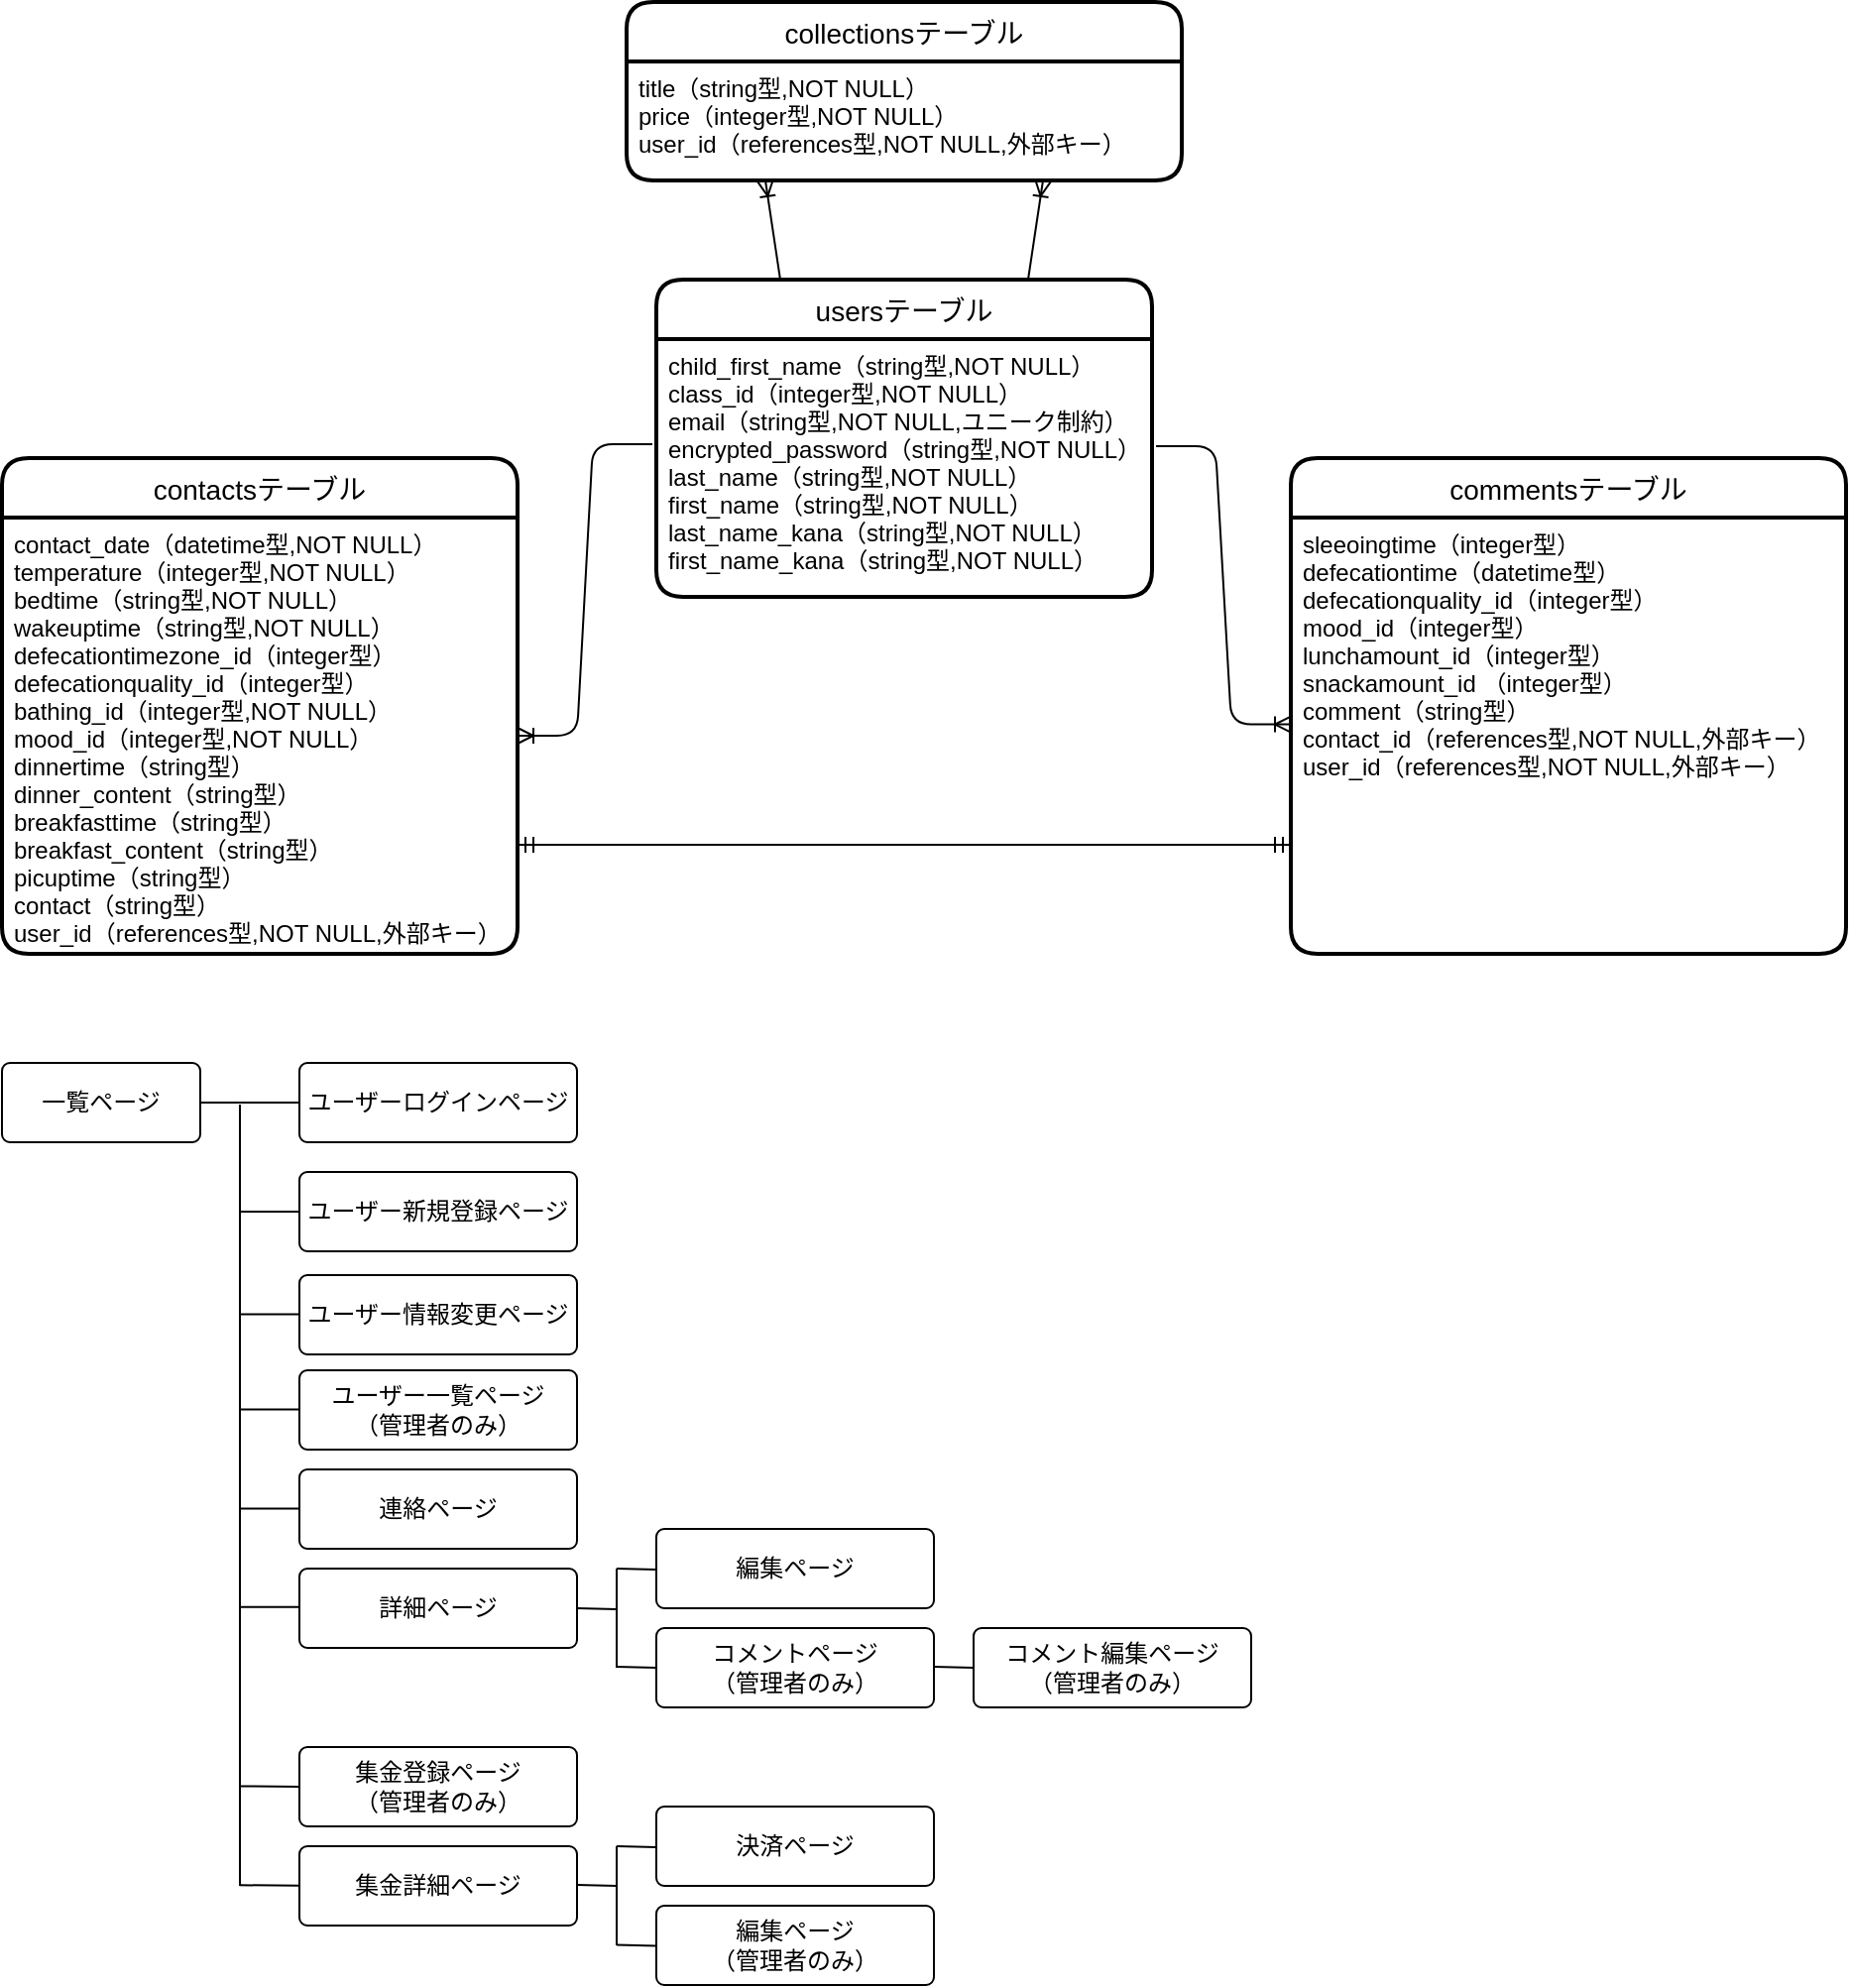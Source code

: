 <mxfile>
    <diagram id="kd0Yo29yYLFkwfyUS1k1" name="ページ1">
        <mxGraphModel dx="930" dy="468" grid="1" gridSize="10" guides="1" tooltips="1" connect="1" arrows="1" fold="1" page="1" pageScale="1" pageWidth="827" pageHeight="1169" math="0" shadow="0">
            <root>
                <mxCell id="0"/>
                <mxCell id="1" parent="0"/>
                <mxCell id="2" value="usersテーブル" style="swimlane;childLayout=stackLayout;horizontal=1;startSize=30;horizontalStack=0;rounded=1;fontSize=14;fontStyle=0;strokeWidth=2;resizeParent=0;resizeLast=1;shadow=0;dashed=0;align=center;" parent="1" vertex="1">
                    <mxGeometry x="350" y="190" width="250" height="160" as="geometry"/>
                </mxCell>
                <mxCell id="3" value="child_first_name（string型,NOT NULL）&#10;class_id（integer型,NOT NULL）&#10;email（string型,NOT NULL,ユニーク制約）&#10;encrypted_password（string型,NOT NULL）&#10;last_name（string型,NOT NULL）&#10;first_name（string型,NOT NULL）&#10;last_name_kana（string型,NOT NULL）&#10;first_name_kana（string型,NOT NULL）" style="align=left;strokeColor=none;fillColor=none;spacingLeft=4;fontSize=12;verticalAlign=top;resizable=0;rotatable=0;part=1;" parent="2" vertex="1">
                    <mxGeometry y="30" width="250" height="130" as="geometry"/>
                </mxCell>
                <mxCell id="4" value="collectionsテーブル" style="swimlane;childLayout=stackLayout;horizontal=1;startSize=30;horizontalStack=0;rounded=1;fontSize=14;fontStyle=0;strokeWidth=2;resizeParent=0;resizeLast=1;shadow=0;dashed=0;align=center;" parent="1" vertex="1">
                    <mxGeometry x="335" y="50" width="280" height="90" as="geometry"/>
                </mxCell>
                <mxCell id="5" value="title（string型,NOT NULL）&#10;price（integer型,NOT NULL）&#10;user_id（references型,NOT NULL,外部キー）" style="align=left;strokeColor=none;fillColor=none;spacingLeft=4;fontSize=12;verticalAlign=top;resizable=0;rotatable=0;part=1;" parent="4" vertex="1">
                    <mxGeometry y="30" width="280" height="60" as="geometry"/>
                </mxCell>
                <mxCell id="6" value="contactsテーブル" style="swimlane;childLayout=stackLayout;horizontal=1;startSize=30;horizontalStack=0;rounded=1;fontSize=14;fontStyle=0;strokeWidth=2;resizeParent=0;resizeLast=1;shadow=0;dashed=0;align=center;" parent="1" vertex="1">
                    <mxGeometry x="20" y="280" width="260" height="250" as="geometry"/>
                </mxCell>
                <mxCell id="7" value="contact_date（datetime型,NOT NULL）&#10;temperature（integer型,NOT NULL）&#10;bedtime（string型,NOT NULL）&#10;wakeuptime（string型,NOT NULL）&#10;defecationtimezone_id（integer型）&#10;defecationquality_id（integer型）&#10;bathing_id（integer型,NOT NULL）&#10;mood_id（integer型,NOT NULL）&#10;dinnertime（string型）&#10;dinner_content（string型）&#10;breakfasttime（string型）&#10;breakfast_content（string型）&#10;picuptime（string型）&#10;contact（string型）&#10;user_id（references型,NOT NULL,外部キー）" style="align=left;strokeColor=none;fillColor=none;spacingLeft=4;fontSize=12;verticalAlign=top;resizable=0;rotatable=0;part=1;" parent="6" vertex="1">
                    <mxGeometry y="30" width="260" height="220" as="geometry"/>
                </mxCell>
                <mxCell id="9" value="commentsテーブル" style="swimlane;childLayout=stackLayout;horizontal=1;startSize=30;horizontalStack=0;rounded=1;fontSize=14;fontStyle=0;strokeWidth=2;resizeParent=0;resizeLast=1;shadow=0;dashed=0;align=center;" parent="1" vertex="1">
                    <mxGeometry x="670" y="280" width="280" height="250" as="geometry"/>
                </mxCell>
                <mxCell id="10" value="sleeoingtime（integer型）&#10;defecationtime（datetime型）&#10;defecationquality_id（integer型）&#10;mood_id（integer型）&#10;lunchamount_id（integer型）&#10;snackamount_id （integer型）&#10;comment（string型）&#10;contact_id（references型,NOT NULL,外部キー）&#10;user_id（references型,NOT NULL,外部キー）" style="align=left;strokeColor=none;fillColor=none;spacingLeft=4;fontSize=12;verticalAlign=top;resizable=0;rotatable=0;part=1;" parent="9" vertex="1">
                    <mxGeometry y="30" width="280" height="220" as="geometry"/>
                </mxCell>
                <mxCell id="15" value="" style="edgeStyle=entityRelationEdgeStyle;fontSize=12;html=1;endArrow=ERoneToMany;exitX=-0.008;exitY=0.408;exitDx=0;exitDy=0;exitPerimeter=0;entryX=1;entryY=0.5;entryDx=0;entryDy=0;" parent="1" source="3" target="7" edge="1">
                    <mxGeometry width="100" height="100" relative="1" as="geometry">
                        <mxPoint x="320" y="130" as="sourcePoint"/>
                        <mxPoint x="160" y="358" as="targetPoint"/>
                    </mxGeometry>
                </mxCell>
                <mxCell id="16" value="" style="edgeStyle=entityRelationEdgeStyle;fontSize=12;html=1;endArrow=ERoneToMany;exitX=1.008;exitY=0.415;exitDx=0;exitDy=0;exitPerimeter=0;entryX=0;entryY=0.474;entryDx=0;entryDy=0;entryPerimeter=0;" parent="1" source="3" target="10" edge="1">
                    <mxGeometry width="100" height="100" relative="1" as="geometry">
                        <mxPoint x="620" y="130" as="sourcePoint"/>
                        <mxPoint x="660" y="380" as="targetPoint"/>
                    </mxGeometry>
                </mxCell>
                <mxCell id="18" value="" style="edgeStyle=entityRelationEdgeStyle;fontSize=12;html=1;endArrow=ERmandOne;startArrow=ERmandOne;exitX=1;exitY=0.75;exitDx=0;exitDy=0;entryX=0;entryY=0.75;entryDx=0;entryDy=0;" parent="1" source="7" target="10" edge="1">
                    <mxGeometry width="100" height="100" relative="1" as="geometry">
                        <mxPoint x="400" y="460" as="sourcePoint"/>
                        <mxPoint x="620" y="450" as="targetPoint"/>
                    </mxGeometry>
                </mxCell>
                <mxCell id="19" value="" style="fontSize=12;html=1;endArrow=ERoneToMany;exitX=0.75;exitY=0;exitDx=0;exitDy=0;entryX=0.75;entryY=1;entryDx=0;entryDy=0;" parent="1" source="2" target="5" edge="1">
                    <mxGeometry width="100" height="100" relative="1" as="geometry">
                        <mxPoint x="630" y="60" as="sourcePoint"/>
                        <mxPoint x="800" y="70" as="targetPoint"/>
                    </mxGeometry>
                </mxCell>
                <mxCell id="22" value="" style="fontSize=12;html=1;endArrow=ERoneToMany;exitX=0.25;exitY=0;exitDx=0;exitDy=0;entryX=0.25;entryY=1;entryDx=0;entryDy=0;" parent="1" source="2" target="5" edge="1">
                    <mxGeometry width="100" height="100" relative="1" as="geometry">
                        <mxPoint x="450" y="20" as="sourcePoint"/>
                        <mxPoint x="472.5" y="-130" as="targetPoint"/>
                    </mxGeometry>
                </mxCell>
                <mxCell id="23" value="一覧ページ" style="rounded=1;arcSize=10;whiteSpace=wrap;html=1;align=center;" parent="1" vertex="1">
                    <mxGeometry x="20" y="585" width="100" height="40" as="geometry"/>
                </mxCell>
                <mxCell id="24" value="ユーザーログインページ" style="rounded=1;arcSize=10;whiteSpace=wrap;html=1;align=center;" parent="1" vertex="1">
                    <mxGeometry x="170" y="585" width="140" height="40" as="geometry"/>
                </mxCell>
                <mxCell id="25" value="ユーザー新規登録ページ" style="rounded=1;arcSize=10;whiteSpace=wrap;html=1;align=center;" parent="1" vertex="1">
                    <mxGeometry x="170" y="640" width="140" height="40" as="geometry"/>
                </mxCell>
                <mxCell id="26" value="ユーザー情報変更ページ" style="rounded=1;arcSize=10;whiteSpace=wrap;html=1;align=center;" parent="1" vertex="1">
                    <mxGeometry x="170" y="692" width="140" height="40" as="geometry"/>
                </mxCell>
                <mxCell id="27" value="連絡ページ" style="rounded=1;arcSize=10;whiteSpace=wrap;html=1;align=center;" parent="1" vertex="1">
                    <mxGeometry x="170" y="790" width="140" height="40" as="geometry"/>
                </mxCell>
                <mxCell id="29" value="詳細ページ" style="rounded=1;arcSize=10;whiteSpace=wrap;html=1;align=center;" parent="1" vertex="1">
                    <mxGeometry x="170" y="840" width="140" height="40" as="geometry"/>
                </mxCell>
                <mxCell id="30" value="編集ページ" style="rounded=1;arcSize=10;whiteSpace=wrap;html=1;align=center;" parent="1" vertex="1">
                    <mxGeometry x="350" y="820" width="140" height="40" as="geometry"/>
                </mxCell>
                <mxCell id="32" value="コメントページ&lt;br&gt;（管理者のみ）" style="rounded=1;arcSize=10;whiteSpace=wrap;html=1;align=center;" parent="1" vertex="1">
                    <mxGeometry x="350" y="870" width="140" height="40" as="geometry"/>
                </mxCell>
                <mxCell id="33" value="ユーザー一覧ページ&lt;br&gt;（管理者のみ）" style="rounded=1;arcSize=10;whiteSpace=wrap;html=1;align=center;" parent="1" vertex="1">
                    <mxGeometry x="170" y="740" width="140" height="40" as="geometry"/>
                </mxCell>
                <mxCell id="34" value="集金登録ページ&lt;br&gt;（管理者のみ）" style="rounded=1;arcSize=10;whiteSpace=wrap;html=1;align=center;" parent="1" vertex="1">
                    <mxGeometry x="170" y="930" width="140" height="40" as="geometry"/>
                </mxCell>
                <mxCell id="35" value="集金詳細ページ" style="rounded=1;arcSize=10;whiteSpace=wrap;html=1;align=center;" parent="1" vertex="1">
                    <mxGeometry x="170" y="980" width="140" height="40" as="geometry"/>
                </mxCell>
                <mxCell id="36" value="決済ページ" style="rounded=1;arcSize=10;whiteSpace=wrap;html=1;align=center;" parent="1" vertex="1">
                    <mxGeometry x="350" y="960" width="140" height="40" as="geometry"/>
                </mxCell>
                <mxCell id="37" value="編集ページ&lt;br&gt;（管理者のみ）" style="rounded=1;arcSize=10;whiteSpace=wrap;html=1;align=center;" parent="1" vertex="1">
                    <mxGeometry x="350" y="1010" width="140" height="40" as="geometry"/>
                </mxCell>
                <mxCell id="43" value="コメント編集ページ&lt;br&gt;（管理者のみ）" style="rounded=1;arcSize=10;whiteSpace=wrap;html=1;align=center;" parent="1" vertex="1">
                    <mxGeometry x="510" y="870" width="140" height="40" as="geometry"/>
                </mxCell>
                <mxCell id="44" value="" style="endArrow=none;html=1;rounded=0;exitX=1;exitY=0.5;exitDx=0;exitDy=0;entryX=0;entryY=0.5;entryDx=0;entryDy=0;" parent="1" source="23" target="24" edge="1">
                    <mxGeometry relative="1" as="geometry">
                        <mxPoint x="120" y="604.5" as="sourcePoint"/>
                        <mxPoint x="170" y="605" as="targetPoint"/>
                    </mxGeometry>
                </mxCell>
                <mxCell id="45" value="" style="endArrow=none;html=1;rounded=0;" parent="1" edge="1">
                    <mxGeometry relative="1" as="geometry">
                        <mxPoint x="140" y="606" as="sourcePoint"/>
                        <mxPoint x="140" y="1000" as="targetPoint"/>
                    </mxGeometry>
                </mxCell>
                <mxCell id="46" value="" style="endArrow=none;html=1;rounded=0;entryX=0;entryY=0.5;entryDx=0;entryDy=0;" parent="1" target="25" edge="1">
                    <mxGeometry relative="1" as="geometry">
                        <mxPoint x="140" y="660" as="sourcePoint"/>
                        <mxPoint x="190" y="625" as="targetPoint"/>
                    </mxGeometry>
                </mxCell>
                <mxCell id="47" value="" style="endArrow=none;html=1;rounded=0;entryX=0;entryY=0.5;entryDx=0;entryDy=0;" parent="1" edge="1">
                    <mxGeometry relative="1" as="geometry">
                        <mxPoint x="140" y="711.71" as="sourcePoint"/>
                        <mxPoint x="170" y="711.71" as="targetPoint"/>
                    </mxGeometry>
                </mxCell>
                <mxCell id="48" value="" style="endArrow=none;html=1;rounded=0;entryX=0;entryY=0.5;entryDx=0;entryDy=0;" parent="1" edge="1">
                    <mxGeometry relative="1" as="geometry">
                        <mxPoint x="140" y="759.71" as="sourcePoint"/>
                        <mxPoint x="170" y="759.71" as="targetPoint"/>
                    </mxGeometry>
                </mxCell>
                <mxCell id="49" value="" style="endArrow=none;html=1;rounded=0;entryX=0;entryY=0.5;entryDx=0;entryDy=0;" parent="1" edge="1">
                    <mxGeometry relative="1" as="geometry">
                        <mxPoint x="140" y="809.71" as="sourcePoint"/>
                        <mxPoint x="170" y="809.71" as="targetPoint"/>
                    </mxGeometry>
                </mxCell>
                <mxCell id="50" value="" style="endArrow=none;html=1;rounded=0;entryX=0;entryY=0.5;entryDx=0;entryDy=0;" parent="1" edge="1">
                    <mxGeometry relative="1" as="geometry">
                        <mxPoint x="140" y="859.41" as="sourcePoint"/>
                        <mxPoint x="170" y="859.41" as="targetPoint"/>
                    </mxGeometry>
                </mxCell>
                <mxCell id="52" value="" style="endArrow=none;html=1;rounded=0;" parent="1" edge="1">
                    <mxGeometry relative="1" as="geometry">
                        <mxPoint x="330" y="980" as="sourcePoint"/>
                        <mxPoint x="330" y="1030" as="targetPoint"/>
                    </mxGeometry>
                </mxCell>
                <mxCell id="53" value="" style="endArrow=none;html=1;rounded=0;" parent="1" edge="1">
                    <mxGeometry relative="1" as="geometry">
                        <mxPoint x="330" y="840" as="sourcePoint"/>
                        <mxPoint x="330" y="890" as="targetPoint"/>
                    </mxGeometry>
                </mxCell>
                <mxCell id="55" value="" style="endArrow=none;html=1;rounded=0;" parent="1" edge="1">
                    <mxGeometry relative="1" as="geometry">
                        <mxPoint x="310.0" y="999.5" as="sourcePoint"/>
                        <mxPoint x="330" y="1000" as="targetPoint"/>
                    </mxGeometry>
                </mxCell>
                <mxCell id="56" value="" style="endArrow=none;html=1;rounded=0;" parent="1" edge="1">
                    <mxGeometry relative="1" as="geometry">
                        <mxPoint x="330.0" y="1029.75" as="sourcePoint"/>
                        <mxPoint x="350" y="1030.25" as="targetPoint"/>
                    </mxGeometry>
                </mxCell>
                <mxCell id="57" value="" style="endArrow=none;html=1;rounded=0;" parent="1" edge="1">
                    <mxGeometry relative="1" as="geometry">
                        <mxPoint x="330.0" y="980" as="sourcePoint"/>
                        <mxPoint x="350" y="980.5" as="targetPoint"/>
                    </mxGeometry>
                </mxCell>
                <mxCell id="58" value="" style="endArrow=none;html=1;rounded=0;" parent="1" edge="1">
                    <mxGeometry relative="1" as="geometry">
                        <mxPoint x="310.0" y="860" as="sourcePoint"/>
                        <mxPoint x="330" y="860.5" as="targetPoint"/>
                    </mxGeometry>
                </mxCell>
                <mxCell id="60" value="" style="endArrow=none;html=1;rounded=0;" parent="1" edge="1">
                    <mxGeometry relative="1" as="geometry">
                        <mxPoint x="330.0" y="889.5" as="sourcePoint"/>
                        <mxPoint x="350" y="890" as="targetPoint"/>
                    </mxGeometry>
                </mxCell>
                <mxCell id="61" value="" style="endArrow=none;html=1;rounded=0;" parent="1" edge="1">
                    <mxGeometry relative="1" as="geometry">
                        <mxPoint x="330.0" y="840.0" as="sourcePoint"/>
                        <mxPoint x="350" y="840.5" as="targetPoint"/>
                    </mxGeometry>
                </mxCell>
                <mxCell id="62" value="" style="endArrow=none;html=1;rounded=0;" parent="1" edge="1">
                    <mxGeometry relative="1" as="geometry">
                        <mxPoint x="490.0" y="889.5" as="sourcePoint"/>
                        <mxPoint x="510" y="890" as="targetPoint"/>
                    </mxGeometry>
                </mxCell>
                <mxCell id="63" value="" style="endArrow=none;html=1;rounded=0;entryX=0;entryY=0.5;entryDx=0;entryDy=0;" parent="1" target="34" edge="1">
                    <mxGeometry relative="1" as="geometry">
                        <mxPoint x="140.0" y="949.75" as="sourcePoint"/>
                        <mxPoint x="160" y="950.25" as="targetPoint"/>
                    </mxGeometry>
                </mxCell>
                <mxCell id="64" value="" style="endArrow=none;html=1;rounded=0;entryX=0;entryY=0.5;entryDx=0;entryDy=0;" parent="1" edge="1">
                    <mxGeometry relative="1" as="geometry">
                        <mxPoint x="140.0" y="999.63" as="sourcePoint"/>
                        <mxPoint x="170" y="999.88" as="targetPoint"/>
                    </mxGeometry>
                </mxCell>
            </root>
        </mxGraphModel>
    </diagram>
</mxfile>